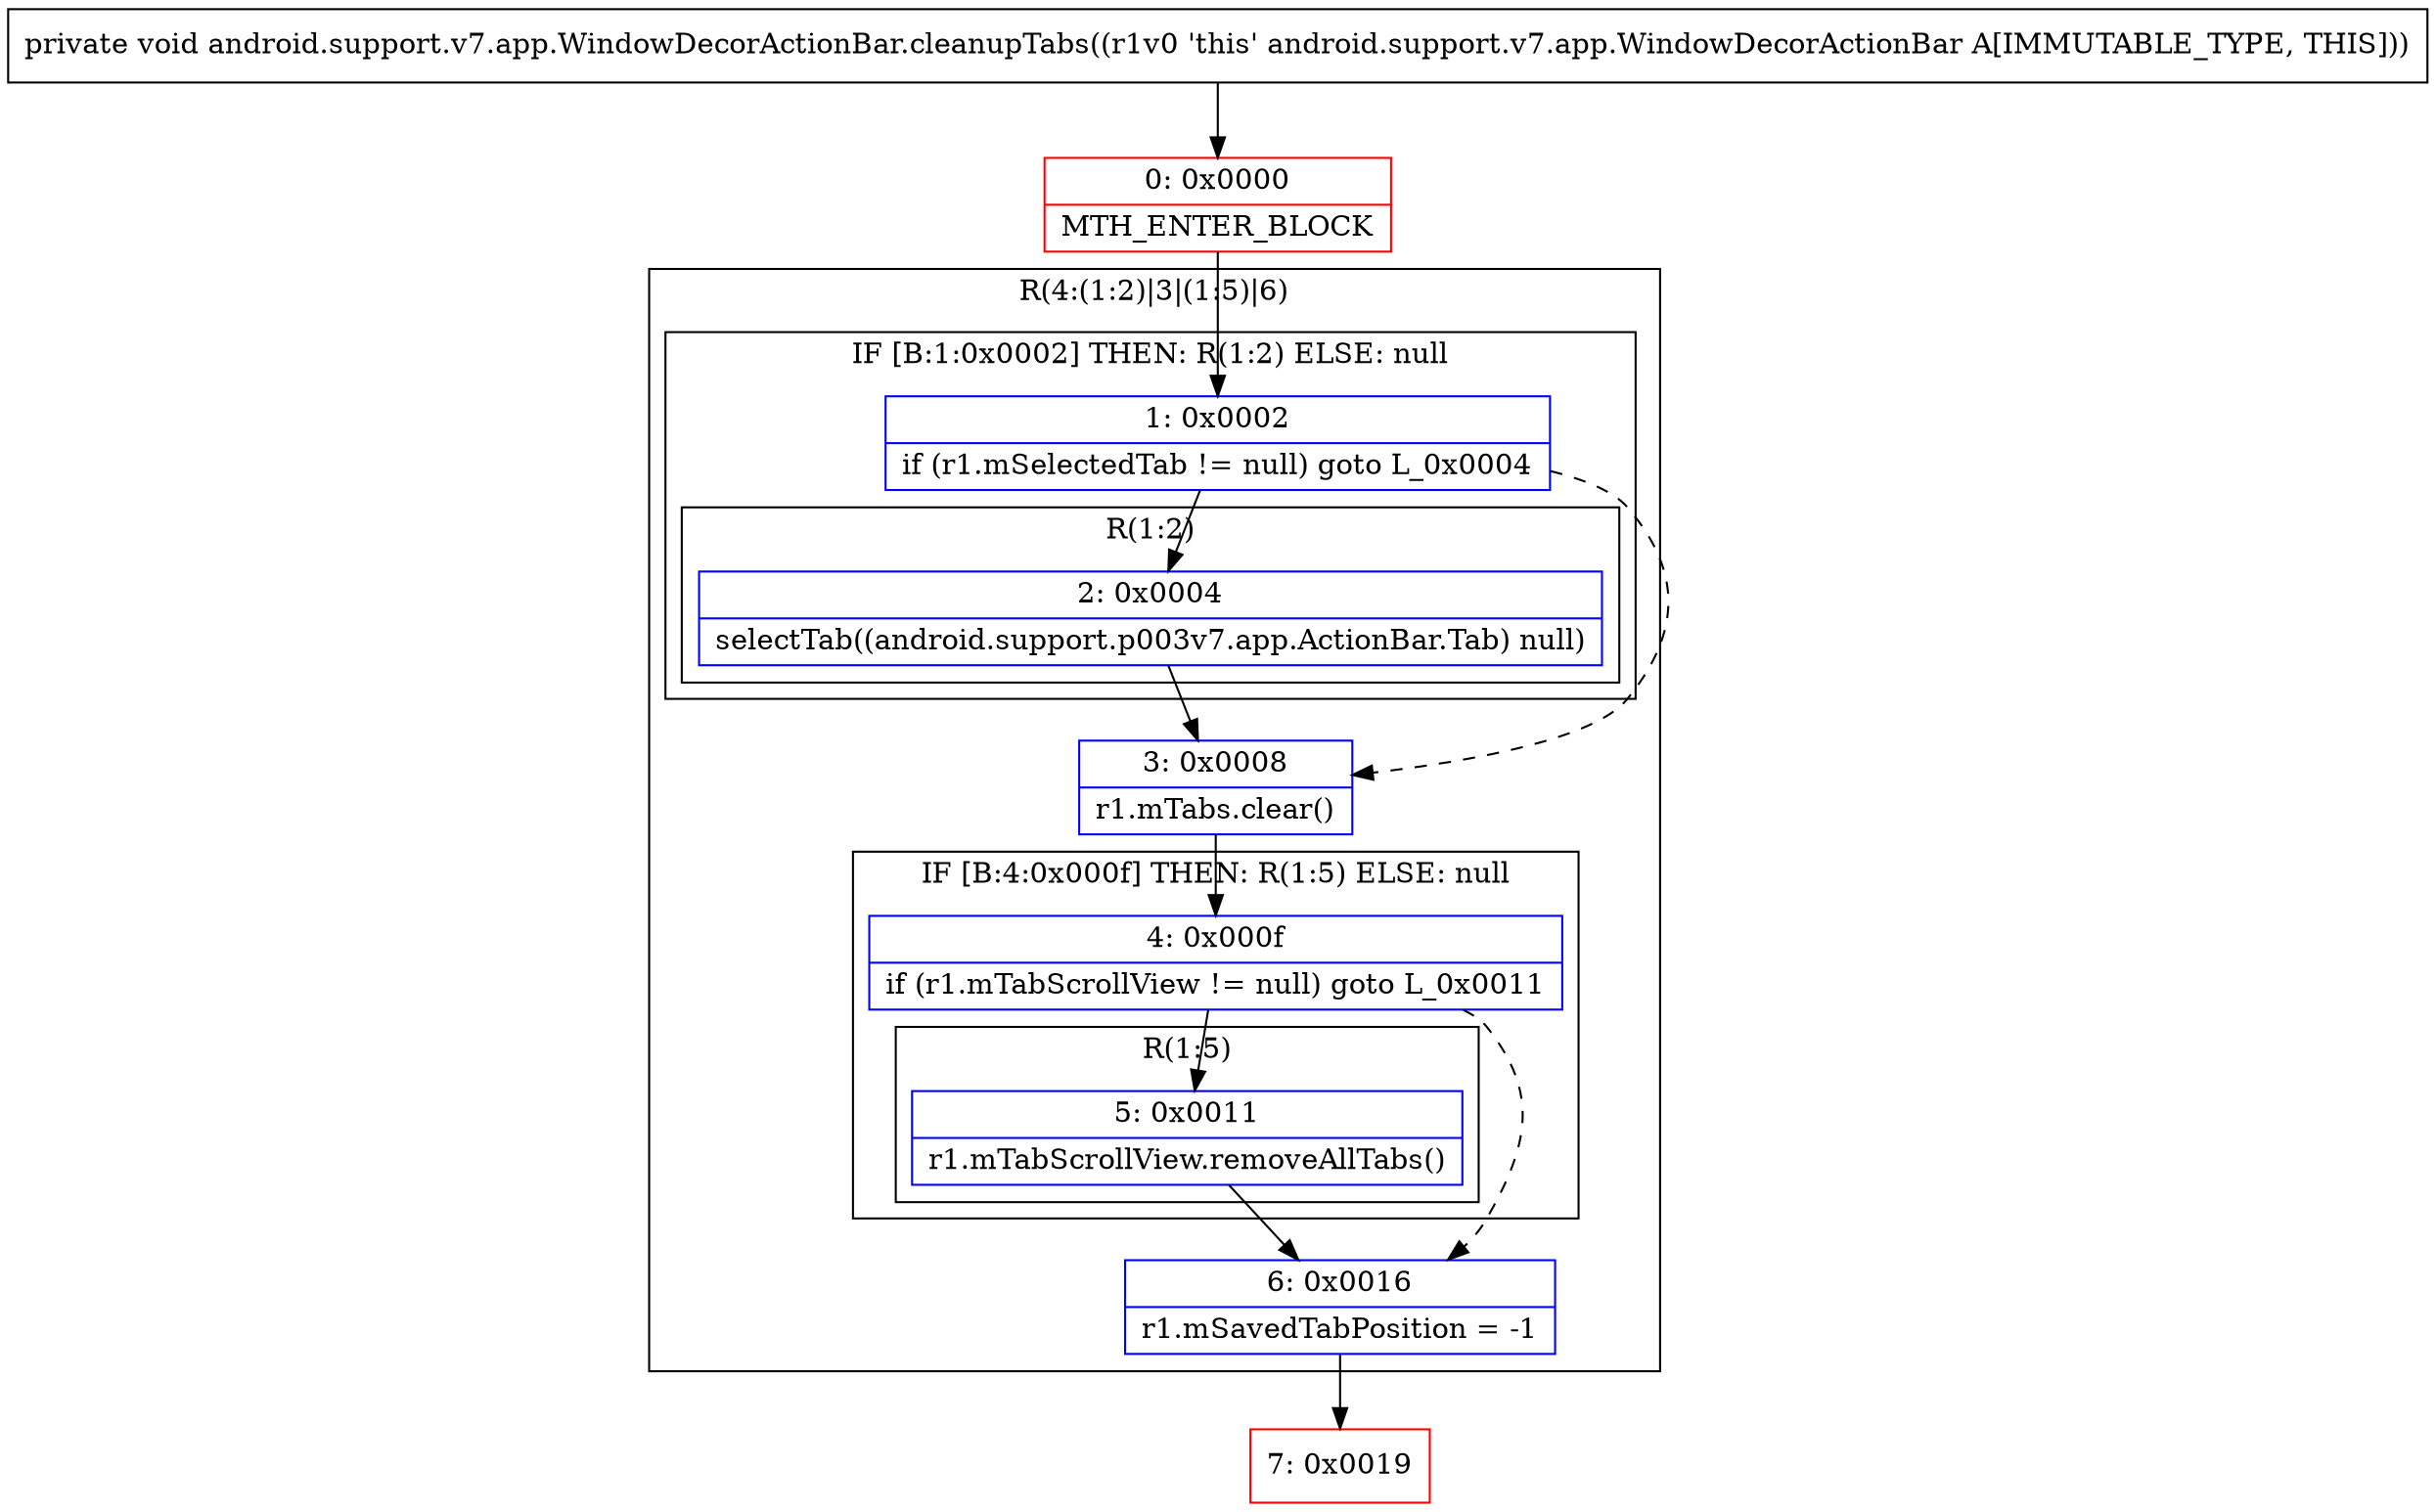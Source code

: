 digraph "CFG forandroid.support.v7.app.WindowDecorActionBar.cleanupTabs()V" {
subgraph cluster_Region_804830585 {
label = "R(4:(1:2)|3|(1:5)|6)";
node [shape=record,color=blue];
subgraph cluster_IfRegion_643551424 {
label = "IF [B:1:0x0002] THEN: R(1:2) ELSE: null";
node [shape=record,color=blue];
Node_1 [shape=record,label="{1\:\ 0x0002|if (r1.mSelectedTab != null) goto L_0x0004\l}"];
subgraph cluster_Region_1270049691 {
label = "R(1:2)";
node [shape=record,color=blue];
Node_2 [shape=record,label="{2\:\ 0x0004|selectTab((android.support.p003v7.app.ActionBar.Tab) null)\l}"];
}
}
Node_3 [shape=record,label="{3\:\ 0x0008|r1.mTabs.clear()\l}"];
subgraph cluster_IfRegion_110220750 {
label = "IF [B:4:0x000f] THEN: R(1:5) ELSE: null";
node [shape=record,color=blue];
Node_4 [shape=record,label="{4\:\ 0x000f|if (r1.mTabScrollView != null) goto L_0x0011\l}"];
subgraph cluster_Region_1818796816 {
label = "R(1:5)";
node [shape=record,color=blue];
Node_5 [shape=record,label="{5\:\ 0x0011|r1.mTabScrollView.removeAllTabs()\l}"];
}
}
Node_6 [shape=record,label="{6\:\ 0x0016|r1.mSavedTabPosition = \-1\l}"];
}
Node_0 [shape=record,color=red,label="{0\:\ 0x0000|MTH_ENTER_BLOCK\l}"];
Node_7 [shape=record,color=red,label="{7\:\ 0x0019}"];
MethodNode[shape=record,label="{private void android.support.v7.app.WindowDecorActionBar.cleanupTabs((r1v0 'this' android.support.v7.app.WindowDecorActionBar A[IMMUTABLE_TYPE, THIS])) }"];
MethodNode -> Node_0;
Node_1 -> Node_2;
Node_1 -> Node_3[style=dashed];
Node_2 -> Node_3;
Node_3 -> Node_4;
Node_4 -> Node_5;
Node_4 -> Node_6[style=dashed];
Node_5 -> Node_6;
Node_6 -> Node_7;
Node_0 -> Node_1;
}

